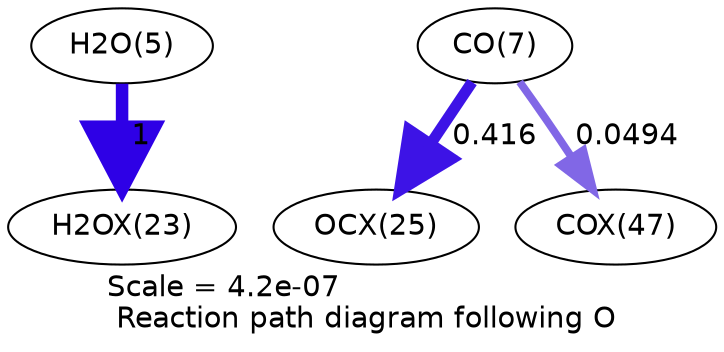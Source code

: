 digraph reaction_paths {
center=1;
s7 -> s94[fontname="Helvetica", penwidth=6, arrowsize=3, color="0.7, 1.5, 0.9"
, label=" 1"];
s9 -> s96[fontname="Helvetica", penwidth=5.34, arrowsize=2.67, color="0.7, 0.916, 0.9"
, label=" 0.416"];
s9 -> s102[fontname="Helvetica", penwidth=3.73, arrowsize=1.86, color="0.7, 0.549, 0.9"
, label=" 0.0494"];
s7 [ fontname="Helvetica", label="H2O(5)"];
s9 [ fontname="Helvetica", label="CO(7)"];
s94 [ fontname="Helvetica", label="H2OX(23)"];
s96 [ fontname="Helvetica", label="OCX(25)"];
s102 [ fontname="Helvetica", label="COX(47)"];
 label = "Scale = 4.2e-07\l Reaction path diagram following O";
 fontname = "Helvetica";
}
